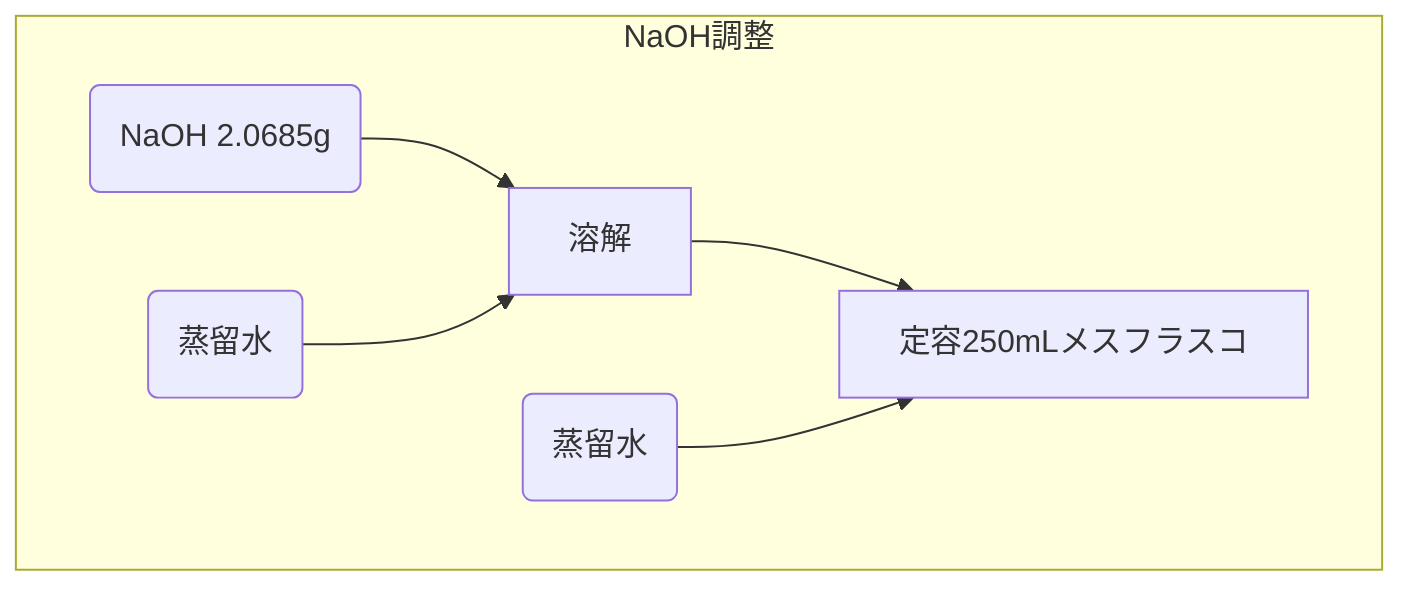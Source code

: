 graph TD

1(NaOH 2.0685g)
2[溶解]
3(蒸留水)
4[定容250mLメスフラスコ]
5(蒸留水)


subgraph NaOH調整
1-->2
3-->2
2-->4
5-->4
end